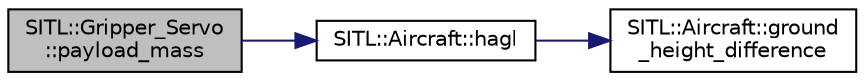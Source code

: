 digraph "SITL::Gripper_Servo::payload_mass"
{
 // INTERACTIVE_SVG=YES
  edge [fontname="Helvetica",fontsize="10",labelfontname="Helvetica",labelfontsize="10"];
  node [fontname="Helvetica",fontsize="10",shape=record];
  rankdir="LR";
  Node1 [label="SITL::Gripper_Servo\l::payload_mass",height=0.2,width=0.4,color="black", fillcolor="grey75", style="filled", fontcolor="black"];
  Node1 -> Node2 [color="midnightblue",fontsize="10",style="solid",fontname="Helvetica"];
  Node2 [label="SITL::Aircraft::hagl",height=0.2,width=0.4,color="black", fillcolor="white", style="filled",URL="$classSITL_1_1Aircraft.html#a322e59b26d9c60eae77ef26f7330e6c0"];
  Node2 -> Node3 [color="midnightblue",fontsize="10",style="solid",fontname="Helvetica"];
  Node3 [label="SITL::Aircraft::ground\l_height_difference",height=0.2,width=0.4,color="black", fillcolor="white", style="filled",URL="$classSITL_1_1Aircraft.html#af6f88751ed3bfc60f1021f1206a01137"];
}

